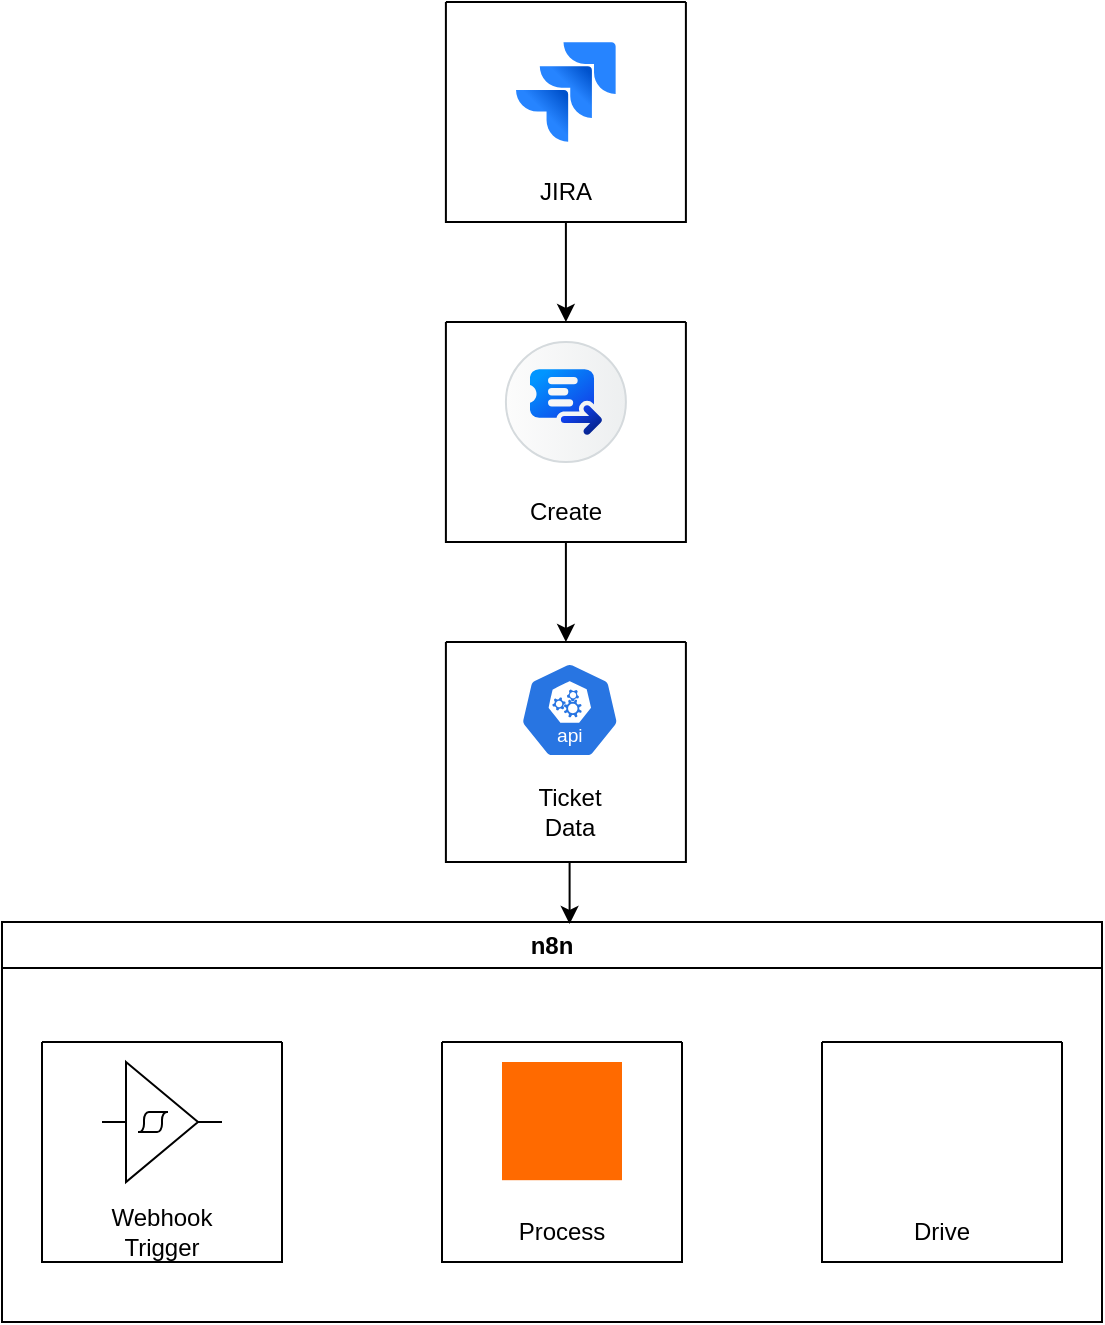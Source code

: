 <mxfile version="28.2.1">
  <diagram name="Page-1" id="-Vcg7CJUfU4U7R7kA9Kx">
    <mxGraphModel dx="1426" dy="790" grid="1" gridSize="10" guides="1" tooltips="1" connect="1" arrows="1" fold="1" page="1" pageScale="1" pageWidth="827" pageHeight="1169" math="0" shadow="0">
      <root>
        <mxCell id="0" />
        <mxCell id="1" parent="0" />
        <mxCell id="vFehLnBmAEDEnVcApY4K-1" value="" style="swimlane;startSize=0;" vertex="1" parent="1">
          <mxGeometry x="531.95" y="250" width="120" height="110" as="geometry" />
        </mxCell>
        <mxCell id="vFehLnBmAEDEnVcApY4K-2" value="JIRA" style="text;html=1;align=center;verticalAlign=middle;whiteSpace=wrap;rounded=0;" vertex="1" parent="vFehLnBmAEDEnVcApY4K-1">
          <mxGeometry x="30" y="80" width="60" height="30" as="geometry" />
        </mxCell>
        <mxCell id="vFehLnBmAEDEnVcApY4K-3" value="" style="image;html=1;image=img/lib/atlassian/Jira_Logo.svg;" vertex="1" parent="vFehLnBmAEDEnVcApY4K-1">
          <mxGeometry x="35.0" y="20" width="50" height="50" as="geometry" />
        </mxCell>
        <mxCell id="vFehLnBmAEDEnVcApY4K-4" value="" style="shape=mxgraph.sap.icon;labelPosition=center;verticalLabelPosition=bottom;align=center;verticalAlign=top;strokeWidth=1;strokeColor=#D5DADD;fillColor=#EDEFF0;gradientColor=#FCFCFC;gradientDirection=west;aspect=fixed;SAPIcon=Service_Ticket_Intelligence2" vertex="1" parent="1">
          <mxGeometry x="561.95" y="420" width="60" height="60" as="geometry" />
        </mxCell>
        <mxCell id="vFehLnBmAEDEnVcApY4K-5" value="" style="swimlane;startSize=0;" vertex="1" parent="1">
          <mxGeometry x="531.95" y="410" width="120" height="110" as="geometry" />
        </mxCell>
        <mxCell id="vFehLnBmAEDEnVcApY4K-6" value="Create" style="text;html=1;align=center;verticalAlign=middle;whiteSpace=wrap;rounded=0;" vertex="1" parent="vFehLnBmAEDEnVcApY4K-5">
          <mxGeometry x="30" y="80" width="60" height="30" as="geometry" />
        </mxCell>
        <mxCell id="vFehLnBmAEDEnVcApY4K-7" value="" style="swimlane;startSize=0;" vertex="1" parent="1">
          <mxGeometry x="531.95" y="570" width="120" height="110" as="geometry" />
        </mxCell>
        <mxCell id="vFehLnBmAEDEnVcApY4K-8" value="Ticket Data" style="text;html=1;align=center;verticalAlign=middle;whiteSpace=wrap;rounded=0;" vertex="1" parent="vFehLnBmAEDEnVcApY4K-7">
          <mxGeometry x="31.95" y="70" width="60" height="30" as="geometry" />
        </mxCell>
        <mxCell id="vFehLnBmAEDEnVcApY4K-9" value="" style="aspect=fixed;sketch=0;html=1;dashed=0;whitespace=wrap;verticalLabelPosition=bottom;verticalAlign=top;fillColor=#2875E2;strokeColor=#ffffff;points=[[0.005,0.63,0],[0.1,0.2,0],[0.9,0.2,0],[0.5,0,0],[0.995,0.63,0],[0.72,0.99,0],[0.5,1,0],[0.28,0.99,0]];shape=mxgraph.kubernetes.icon2;kubernetesLabel=1;prIcon=api" vertex="1" parent="vFehLnBmAEDEnVcApY4K-7">
          <mxGeometry x="36.95" y="10" width="50" height="48" as="geometry" />
        </mxCell>
        <mxCell id="vFehLnBmAEDEnVcApY4K-10" style="edgeStyle=orthogonalEdgeStyle;rounded=0;orthogonalLoop=1;jettySize=auto;html=1;exitX=0.5;exitY=1;exitDx=0;exitDy=0;entryX=0.5;entryY=0;entryDx=0;entryDy=0;" edge="1" parent="1" source="vFehLnBmAEDEnVcApY4K-2" target="vFehLnBmAEDEnVcApY4K-5">
          <mxGeometry relative="1" as="geometry" />
        </mxCell>
        <mxCell id="vFehLnBmAEDEnVcApY4K-11" style="edgeStyle=orthogonalEdgeStyle;rounded=0;orthogonalLoop=1;jettySize=auto;html=1;exitX=0.5;exitY=1;exitDx=0;exitDy=0;entryX=0.5;entryY=0;entryDx=0;entryDy=0;" edge="1" parent="1" source="vFehLnBmAEDEnVcApY4K-6" target="vFehLnBmAEDEnVcApY4K-7">
          <mxGeometry relative="1" as="geometry" />
        </mxCell>
        <mxCell id="vFehLnBmAEDEnVcApY4K-12" value="n8n" style="swimlane;whiteSpace=wrap;html=1;startSize=23;" vertex="1" parent="1">
          <mxGeometry x="310" y="710" width="550" height="200" as="geometry" />
        </mxCell>
        <mxCell id="vFehLnBmAEDEnVcApY4K-13" value="" style="verticalLabelPosition=bottom;shadow=0;dashed=0;align=center;html=1;verticalAlign=top;shape=mxgraph.electrical.logic_gates.schmitt_trigger;" vertex="1" parent="vFehLnBmAEDEnVcApY4K-12">
          <mxGeometry x="50" y="70" width="60" height="60" as="geometry" />
        </mxCell>
        <mxCell id="vFehLnBmAEDEnVcApY4K-14" value="" style="points=[];aspect=fixed;html=1;align=center;shadow=0;dashed=0;fillColor=#FF6A00;strokeColor=none;shape=mxgraph.alibaba_cloud.multimediaai;" vertex="1" parent="vFehLnBmAEDEnVcApY4K-12">
          <mxGeometry x="250" y="70.0" width="60" height="59.1" as="geometry" />
        </mxCell>
        <mxCell id="vFehLnBmAEDEnVcApY4K-15" value="" style="swimlane;startSize=0;" vertex="1" parent="vFehLnBmAEDEnVcApY4K-12">
          <mxGeometry x="20" y="60" width="120" height="110" as="geometry" />
        </mxCell>
        <mxCell id="vFehLnBmAEDEnVcApY4K-16" value="Webhook Trigger" style="text;html=1;align=center;verticalAlign=middle;whiteSpace=wrap;rounded=0;" vertex="1" parent="vFehLnBmAEDEnVcApY4K-15">
          <mxGeometry x="30" y="80" width="60" height="30" as="geometry" />
        </mxCell>
        <mxCell id="vFehLnBmAEDEnVcApY4K-17" value="" style="swimlane;startSize=0;" vertex="1" parent="vFehLnBmAEDEnVcApY4K-12">
          <mxGeometry x="220" y="60" width="120" height="110" as="geometry" />
        </mxCell>
        <mxCell id="vFehLnBmAEDEnVcApY4K-18" value="Process" style="text;html=1;align=center;verticalAlign=middle;whiteSpace=wrap;rounded=0;" vertex="1" parent="vFehLnBmAEDEnVcApY4K-17">
          <mxGeometry x="30" y="80" width="60" height="30" as="geometry" />
        </mxCell>
        <mxCell id="vFehLnBmAEDEnVcApY4K-19" value="" style="swimlane;startSize=0;" vertex="1" parent="vFehLnBmAEDEnVcApY4K-12">
          <mxGeometry x="410" y="60" width="120" height="110" as="geometry" />
        </mxCell>
        <mxCell id="vFehLnBmAEDEnVcApY4K-20" value="Drive" style="text;html=1;align=center;verticalAlign=middle;whiteSpace=wrap;rounded=0;" vertex="1" parent="vFehLnBmAEDEnVcApY4K-19">
          <mxGeometry x="30" y="80" width="60" height="30" as="geometry" />
        </mxCell>
        <mxCell id="vFehLnBmAEDEnVcApY4K-21" value="" style="shape=image;html=1;verticalAlign=top;verticalLabelPosition=bottom;labelBackgroundColor=#ffffff;imageAspect=0;aspect=fixed;image=https://icons.diagrams.net/icon-cache1/Social_Network-2542/32-1462.svg" vertex="1" parent="vFehLnBmAEDEnVcApY4K-19">
          <mxGeometry x="32.5" y="12.05" width="55" height="55" as="geometry" />
        </mxCell>
        <mxCell id="vFehLnBmAEDEnVcApY4K-22" style="edgeStyle=orthogonalEdgeStyle;rounded=0;orthogonalLoop=1;jettySize=auto;html=1;exitX=0.5;exitY=1;exitDx=0;exitDy=0;entryX=0.516;entryY=0.005;entryDx=0;entryDy=0;entryPerimeter=0;" edge="1" parent="1" target="vFehLnBmAEDEnVcApY4K-12">
          <mxGeometry relative="1" as="geometry">
            <mxPoint x="591.95" y="680" as="sourcePoint" />
          </mxGeometry>
        </mxCell>
      </root>
    </mxGraphModel>
  </diagram>
</mxfile>
